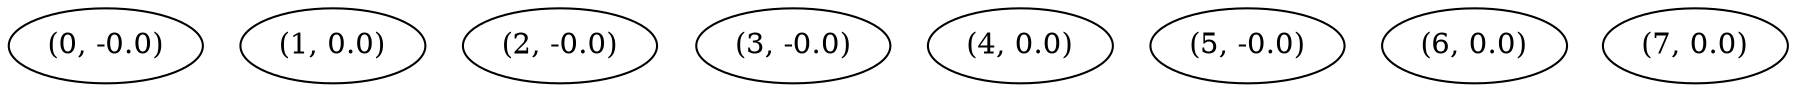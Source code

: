 digraph {
    0 [ label = "(0, -0.0)" ]
    1 [ label = "(1, 0.0)" ]
    2 [ label = "(2, -0.0)" ]
    3 [ label = "(3, -0.0)" ]
    4 [ label = "(4, 0.0)" ]
    5 [ label = "(5, -0.0)" ]
    6 [ label = "(6, 0.0)" ]
    7 [ label = "(7, 0.0)" ]
}

